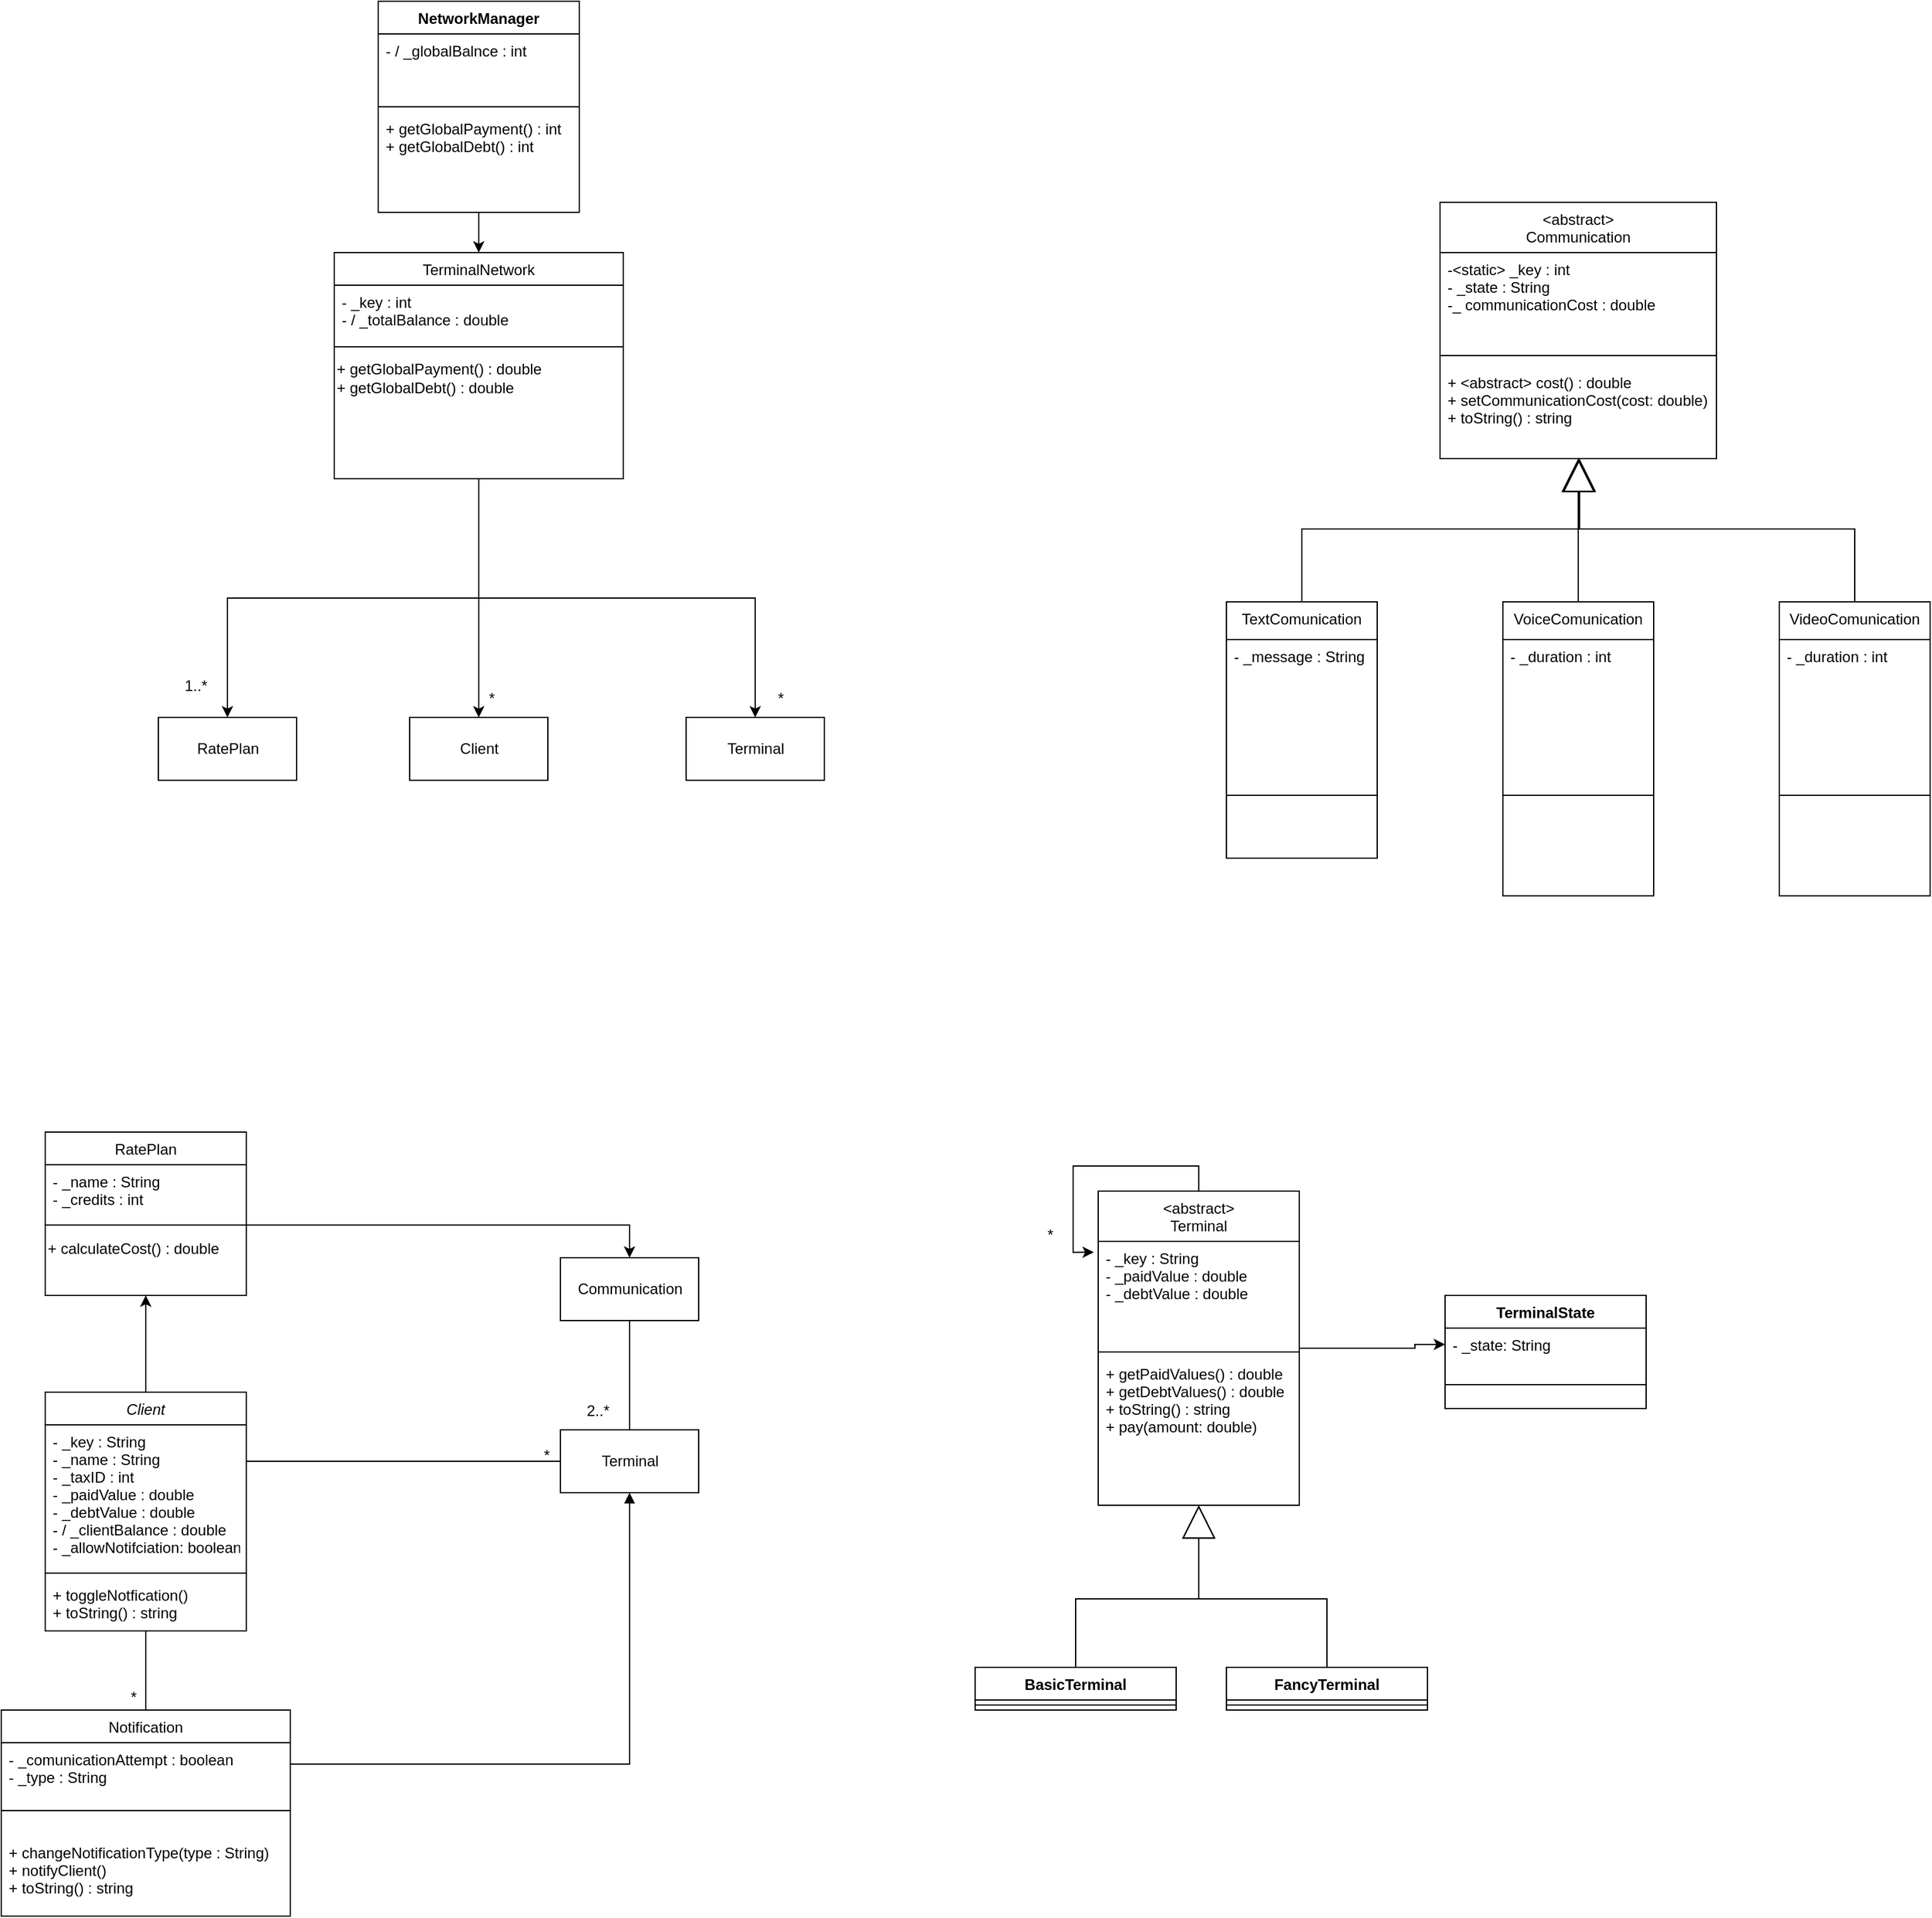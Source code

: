 <mxfile version="20.4.0" type="device"><diagram id="C5RBs43oDa-KdzZeNtuy" name="Page-1"><mxGraphModel dx="2334" dy="2444" grid="1" gridSize="10" guides="1" tooltips="1" connect="1" arrows="1" fold="1" page="1" pageScale="1" pageWidth="827" pageHeight="1169" math="0" shadow="0"><root><mxCell id="WIyWlLk6GJQsqaUBKTNV-0"/><mxCell id="WIyWlLk6GJQsqaUBKTNV-1" parent="WIyWlLk6GJQsqaUBKTNV-0"/><mxCell id="fKWPEHJeBh0T0BMoyLXq-13" style="edgeStyle=orthogonalEdgeStyle;rounded=0;orthogonalLoop=1;jettySize=auto;html=1;exitX=0.5;exitY=0;exitDx=0;exitDy=0;entryX=0.5;entryY=1;entryDx=0;entryDy=0;startArrow=none;startFill=0;endArrow=classic;endFill=1;startSize=24;endSize=6;targetPerimeterSpacing=15;" edge="1" parent="WIyWlLk6GJQsqaUBKTNV-1" source="zkfFHV4jXpPFQw0GAbJ--0" target="zkfFHV4jXpPFQw0GAbJ--13"><mxGeometry relative="1" as="geometry"/></mxCell><mxCell id="fKWPEHJeBh0T0BMoyLXq-64" style="edgeStyle=orthogonalEdgeStyle;rounded=0;orthogonalLoop=1;jettySize=auto;html=1;entryX=0.5;entryY=0;entryDx=0;entryDy=0;startArrow=none;startFill=0;endArrow=none;endFill=0;startSize=24;endSize=6;targetPerimeterSpacing=15;" edge="1" parent="WIyWlLk6GJQsqaUBKTNV-1" source="zkfFHV4jXpPFQw0GAbJ--0" target="mvYompF2jQGC7kqWTAEV-3"><mxGeometry relative="1" as="geometry"/></mxCell><mxCell id="zkfFHV4jXpPFQw0GAbJ--0" value="Client" style="swimlane;fontStyle=2;align=center;verticalAlign=top;childLayout=stackLayout;horizontal=1;startSize=26;horizontalStack=0;resizeParent=1;resizeLast=0;collapsible=1;marginBottom=0;rounded=0;shadow=0;strokeWidth=1;" parent="WIyWlLk6GJQsqaUBKTNV-1" vertex="1"><mxGeometry x="380" y="187" width="160" height="190" as="geometry"><mxRectangle x="230" y="140" width="160" height="26" as="alternateBounds"/></mxGeometry></mxCell><mxCell id="zkfFHV4jXpPFQw0GAbJ--1" value="- _key : String&#10;- _name : String&#10;- _taxID : int&#10;- _paidValue : double&#10;- _debtValue : double&#10;- / _clientBalance : double&#10;- _allowNotifciation: boolean" style="text;align=left;verticalAlign=top;spacingLeft=4;spacingRight=4;overflow=hidden;rotatable=0;points=[[0,0.5],[1,0.5]];portConstraint=eastwest;" parent="zkfFHV4jXpPFQw0GAbJ--0" vertex="1"><mxGeometry y="26" width="160" height="114" as="geometry"/></mxCell><mxCell id="zkfFHV4jXpPFQw0GAbJ--4" value="" style="line;html=1;strokeWidth=1;align=left;verticalAlign=middle;spacingTop=-1;spacingLeft=3;spacingRight=3;rotatable=0;labelPosition=right;points=[];portConstraint=eastwest;" parent="zkfFHV4jXpPFQw0GAbJ--0" vertex="1"><mxGeometry y="140" width="160" height="8" as="geometry"/></mxCell><mxCell id="zkfFHV4jXpPFQw0GAbJ--5" value="+ toggleNotfication()&#10;+ toString() : string" style="text;align=left;verticalAlign=top;spacingLeft=4;spacingRight=4;overflow=hidden;rotatable=0;points=[[0,0.5],[1,0.5]];portConstraint=eastwest;" parent="zkfFHV4jXpPFQw0GAbJ--0" vertex="1"><mxGeometry y="148" width="160" height="42" as="geometry"/></mxCell><mxCell id="zkfFHV4jXpPFQw0GAbJ--13" value="RatePlan" style="swimlane;fontStyle=0;align=center;verticalAlign=top;childLayout=stackLayout;horizontal=1;startSize=26;horizontalStack=0;resizeParent=1;resizeLast=0;collapsible=1;marginBottom=0;rounded=0;shadow=0;strokeWidth=1;" parent="WIyWlLk6GJQsqaUBKTNV-1" vertex="1"><mxGeometry x="380" y="-20" width="160" height="130" as="geometry"><mxRectangle x="340" y="380" width="170" height="26" as="alternateBounds"/></mxGeometry></mxCell><mxCell id="zkfFHV4jXpPFQw0GAbJ--14" value="- _name : String&#10;- _credits : int" style="text;align=left;verticalAlign=top;spacingLeft=4;spacingRight=4;overflow=hidden;rotatable=0;points=[[0,0.5],[1,0.5]];portConstraint=eastwest;" parent="zkfFHV4jXpPFQw0GAbJ--13" vertex="1"><mxGeometry y="26" width="160" height="44" as="geometry"/></mxCell><mxCell id="zkfFHV4jXpPFQw0GAbJ--15" value="" style="line;html=1;strokeWidth=1;align=left;verticalAlign=middle;spacingTop=-1;spacingLeft=3;spacingRight=3;rotatable=0;labelPosition=right;points=[];portConstraint=eastwest;" parent="zkfFHV4jXpPFQw0GAbJ--13" vertex="1"><mxGeometry y="70" width="160" height="8" as="geometry"/></mxCell><mxCell id="TjBHs6pR5-32JZ_A8oHb-2" value="+ calculateCost() : double" style="text;html=1;align=left;verticalAlign=middle;resizable=0;points=[];autosize=1;strokeColor=none;fillColor=none;" parent="zkfFHV4jXpPFQw0GAbJ--13" vertex="1"><mxGeometry y="78" width="160" height="30" as="geometry"/></mxCell><mxCell id="fKWPEHJeBh0T0BMoyLXq-11" style="edgeStyle=orthogonalEdgeStyle;rounded=0;orthogonalLoop=1;jettySize=auto;html=1;exitX=0.5;exitY=1;exitDx=0;exitDy=0;startSize=24;startArrow=block;startFill=0;endArrow=none;endFill=0;" edge="1" parent="WIyWlLk6GJQsqaUBKTNV-1" source="zkfFHV4jXpPFQw0GAbJ--17" target="o7xXfUlEz9aexgcVBRNm-12"><mxGeometry relative="1" as="geometry"/></mxCell><mxCell id="fKWPEHJeBh0T0BMoyLXq-12" style="edgeStyle=orthogonalEdgeStyle;rounded=0;orthogonalLoop=1;jettySize=auto;html=1;exitX=0.5;exitY=1;exitDx=0;exitDy=0;startArrow=block;startFill=0;endArrow=none;endFill=0;endSize=6;startSize=24;" edge="1" parent="WIyWlLk6GJQsqaUBKTNV-1" source="zkfFHV4jXpPFQw0GAbJ--17" target="o7xXfUlEz9aexgcVBRNm-16"><mxGeometry relative="1" as="geometry"/></mxCell><mxCell id="fKWPEHJeBh0T0BMoyLXq-66" style="edgeStyle=orthogonalEdgeStyle;rounded=0;orthogonalLoop=1;jettySize=auto;html=1;entryX=0;entryY=0.5;entryDx=0;entryDy=0;startArrow=none;startFill=0;endArrow=classic;endFill=1;startSize=24;endSize=6;targetPerimeterSpacing=15;" edge="1" parent="WIyWlLk6GJQsqaUBKTNV-1" source="zkfFHV4jXpPFQw0GAbJ--17" target="o7xXfUlEz9aexgcVBRNm-35"><mxGeometry relative="1" as="geometry"><Array as="points"><mxPoint x="1470" y="152"/></Array></mxGeometry></mxCell><mxCell id="zkfFHV4jXpPFQw0GAbJ--17" value="&lt;abstract&gt;&#10;Terminal" style="swimlane;fontStyle=0;align=center;verticalAlign=top;childLayout=stackLayout;horizontal=1;startSize=40;horizontalStack=0;resizeParent=1;resizeLast=0;collapsible=1;marginBottom=0;rounded=0;shadow=0;strokeWidth=1;" parent="WIyWlLk6GJQsqaUBKTNV-1" vertex="1"><mxGeometry x="1218" y="27" width="160" height="250" as="geometry"><mxRectangle x="550" y="140" width="160" height="26" as="alternateBounds"/></mxGeometry></mxCell><mxCell id="zkfFHV4jXpPFQw0GAbJ--18" value="- _key : String&#10;- _paidValue : double&#10;- _debtValue : double&#10;&#10;" style="text;align=left;verticalAlign=top;spacingLeft=4;spacingRight=4;overflow=hidden;rotatable=0;points=[[0,0.5],[1,0.5]];portConstraint=eastwest;" parent="zkfFHV4jXpPFQw0GAbJ--17" vertex="1"><mxGeometry y="40" width="160" height="84" as="geometry"/></mxCell><mxCell id="zkfFHV4jXpPFQw0GAbJ--23" value="" style="line;html=1;strokeWidth=1;align=left;verticalAlign=middle;spacingTop=-1;spacingLeft=3;spacingRight=3;rotatable=0;labelPosition=right;points=[];portConstraint=eastwest;" parent="zkfFHV4jXpPFQw0GAbJ--17" vertex="1"><mxGeometry y="124" width="160" height="8" as="geometry"/></mxCell><mxCell id="zkfFHV4jXpPFQw0GAbJ--24" value="+ getPaidValues() : double&#10;+ getDebtValues() : double&#10;+ toString() : string&#10;+ pay(amount: double)" style="text;align=left;verticalAlign=top;spacingLeft=4;spacingRight=4;overflow=hidden;rotatable=0;points=[[0,0.5],[1,0.5]];portConstraint=eastwest;" parent="zkfFHV4jXpPFQw0GAbJ--17" vertex="1"><mxGeometry y="132" width="160" height="112" as="geometry"/></mxCell><mxCell id="o7xXfUlEz9aexgcVBRNm-1" style="edgeStyle=orthogonalEdgeStyle;rounded=0;orthogonalLoop=1;jettySize=auto;html=1;entryX=-0.022;entryY=0.103;entryDx=0;entryDy=0;entryPerimeter=0;" parent="zkfFHV4jXpPFQw0GAbJ--17" source="zkfFHV4jXpPFQw0GAbJ--17" target="zkfFHV4jXpPFQw0GAbJ--18" edge="1"><mxGeometry relative="1" as="geometry"/></mxCell><mxCell id="zkfFHV4jXpPFQw0GAbJ--26" value="" style="endArrow=none;shadow=0;strokeWidth=1;rounded=0;endFill=0;edgeStyle=elbowEdgeStyle;elbow=vertical;entryX=0;entryY=0.5;entryDx=0;entryDy=0;" parent="WIyWlLk6GJQsqaUBKTNV-1" source="zkfFHV4jXpPFQw0GAbJ--0" target="fKWPEHJeBh0T0BMoyLXq-61" edge="1"><mxGeometry x="0.5" y="41" relative="1" as="geometry"><mxPoint x="380" y="192" as="sourcePoint"/><mxPoint x="540" y="192" as="targetPoint"/><mxPoint x="-40" y="32" as="offset"/></mxGeometry></mxCell><mxCell id="zkfFHV4jXpPFQw0GAbJ--28" value="*" style="resizable=0;align=right;verticalAlign=bottom;labelBackgroundColor=none;fontSize=12;" parent="zkfFHV4jXpPFQw0GAbJ--26" connectable="0" vertex="1"><mxGeometry x="1" relative="1" as="geometry"><mxPoint x="-7" y="4" as="offset"/></mxGeometry></mxCell><mxCell id="mvYompF2jQGC7kqWTAEV-3" value="Notification" style="swimlane;fontStyle=0;align=center;verticalAlign=top;childLayout=stackLayout;horizontal=1;startSize=26;horizontalStack=0;resizeParent=1;resizeLast=0;collapsible=1;marginBottom=0;rounded=0;shadow=0;strokeWidth=1;" parent="WIyWlLk6GJQsqaUBKTNV-1" vertex="1"><mxGeometry x="345" y="440" width="230" height="164" as="geometry"><mxRectangle x="340" y="380" width="170" height="26" as="alternateBounds"/></mxGeometry></mxCell><mxCell id="mvYompF2jQGC7kqWTAEV-4" value="- _comunicationAttempt : boolean&#10;- _type : String" style="text;align=left;verticalAlign=top;spacingLeft=4;spacingRight=4;overflow=hidden;rotatable=0;points=[[0,0.5],[1,0.5]];portConstraint=eastwest;" parent="mvYompF2jQGC7kqWTAEV-3" vertex="1"><mxGeometry y="26" width="230" height="34" as="geometry"/></mxCell><mxCell id="mvYompF2jQGC7kqWTAEV-5" value="" style="line;html=1;strokeWidth=1;align=left;verticalAlign=middle;spacingTop=-1;spacingLeft=3;spacingRight=3;rotatable=0;labelPosition=right;points=[];portConstraint=eastwest;" parent="mvYompF2jQGC7kqWTAEV-3" vertex="1"><mxGeometry y="60" width="230" height="40" as="geometry"/></mxCell><mxCell id="mvYompF2jQGC7kqWTAEV-32" value="+ changeNotificationType(type : String)&#10;+ notifyClient()&#10;+ toString() : string&#10;" style="text;align=left;verticalAlign=top;spacingLeft=4;spacingRight=4;overflow=hidden;rotatable=0;points=[[0,0.5],[1,0.5]];portConstraint=eastwest;" parent="mvYompF2jQGC7kqWTAEV-3" vertex="1"><mxGeometry y="100" width="230" height="50" as="geometry"/></mxCell><mxCell id="fKWPEHJeBh0T0BMoyLXq-6" style="edgeStyle=orthogonalEdgeStyle;rounded=0;orthogonalLoop=1;jettySize=auto;html=1;exitX=0.5;exitY=1;exitDx=0;exitDy=0;entryX=0.5;entryY=0;entryDx=0;entryDy=0;" edge="1" parent="WIyWlLk6GJQsqaUBKTNV-1" source="mvYompF2jQGC7kqWTAEV-15" target="fKWPEHJeBh0T0BMoyLXq-3"><mxGeometry relative="1" as="geometry"/></mxCell><mxCell id="fKWPEHJeBh0T0BMoyLXq-7" style="edgeStyle=orthogonalEdgeStyle;rounded=0;orthogonalLoop=1;jettySize=auto;html=1;exitX=0.5;exitY=1;exitDx=0;exitDy=0;" edge="1" parent="WIyWlLk6GJQsqaUBKTNV-1" source="mvYompF2jQGC7kqWTAEV-15" target="fKWPEHJeBh0T0BMoyLXq-2"><mxGeometry relative="1" as="geometry"><Array as="points"><mxPoint x="725" y="-400"/><mxPoint x="725" y="-400"/></Array></mxGeometry></mxCell><mxCell id="fKWPEHJeBh0T0BMoyLXq-8" style="edgeStyle=orthogonalEdgeStyle;rounded=0;orthogonalLoop=1;jettySize=auto;html=1;exitX=0.5;exitY=1;exitDx=0;exitDy=0;" edge="1" parent="WIyWlLk6GJQsqaUBKTNV-1" source="mvYompF2jQGC7kqWTAEV-15" target="fKWPEHJeBh0T0BMoyLXq-4"><mxGeometry relative="1" as="geometry"/></mxCell><mxCell id="mvYompF2jQGC7kqWTAEV-15" value="TerminalNetwork" style="swimlane;fontStyle=0;align=center;verticalAlign=top;childLayout=stackLayout;horizontal=1;startSize=26;horizontalStack=0;resizeParent=1;resizeLast=0;collapsible=1;marginBottom=0;rounded=0;shadow=0;strokeWidth=1;" parent="WIyWlLk6GJQsqaUBKTNV-1" vertex="1"><mxGeometry x="610" y="-720" width="230" height="180" as="geometry"><mxRectangle x="340" y="380" width="170" height="26" as="alternateBounds"/></mxGeometry></mxCell><mxCell id="o7xXfUlEz9aexgcVBRNm-56" value="- _key : int&#10;- / _totalBalance : double&#10;" style="text;align=left;verticalAlign=top;spacingLeft=4;spacingRight=4;overflow=hidden;rotatable=0;points=[[0,0.5],[1,0.5]];portConstraint=eastwest;" parent="mvYompF2jQGC7kqWTAEV-15" vertex="1"><mxGeometry y="26" width="230" height="44" as="geometry"/></mxCell><mxCell id="mvYompF2jQGC7kqWTAEV-17" value="" style="line;html=1;strokeWidth=1;align=left;verticalAlign=middle;spacingTop=-1;spacingLeft=3;spacingRight=3;rotatable=0;labelPosition=right;points=[];portConstraint=eastwest;" parent="mvYompF2jQGC7kqWTAEV-15" vertex="1"><mxGeometry y="70" width="230" height="10" as="geometry"/></mxCell><mxCell id="o7xXfUlEz9aexgcVBRNm-55" value="+ getGlobalPayment() : double&lt;br&gt;+ getGlobalDebt() : double" style="text;html=1;strokeColor=none;fillColor=none;align=left;verticalAlign=middle;whiteSpace=wrap;rounded=0;" parent="mvYompF2jQGC7kqWTAEV-15" vertex="1"><mxGeometry y="80" width="230" height="40" as="geometry"/></mxCell><mxCell id="mvYompF2jQGC7kqWTAEV-28" style="edgeStyle=orthogonalEdgeStyle;rounded=0;orthogonalLoop=1;jettySize=auto;html=1;entryX=0.5;entryY=1;entryDx=0;entryDy=0;endArrow=block;endFill=1;" parent="WIyWlLk6GJQsqaUBKTNV-1" source="mvYompF2jQGC7kqWTAEV-4" target="fKWPEHJeBh0T0BMoyLXq-61" edge="1"><mxGeometry relative="1" as="geometry"/></mxCell><mxCell id="mvYompF2jQGC7kqWTAEV-29" value="*" style="text;html=1;align=center;verticalAlign=middle;resizable=0;points=[];autosize=1;strokeColor=none;fillColor=none;" parent="WIyWlLk6GJQsqaUBKTNV-1" vertex="1"><mxGeometry x="440" y="420" width="20" height="20" as="geometry"/></mxCell><mxCell id="o7xXfUlEz9aexgcVBRNm-3" value="*" style="text;html=1;strokeColor=none;fillColor=none;align=center;verticalAlign=middle;whiteSpace=wrap;rounded=0;" parent="WIyWlLk6GJQsqaUBKTNV-1" vertex="1"><mxGeometry x="1150" y="47" width="60" height="30" as="geometry"/></mxCell><mxCell id="o7xXfUlEz9aexgcVBRNm-9" style="edgeStyle=orthogonalEdgeStyle;rounded=0;orthogonalLoop=1;jettySize=auto;html=1;entryX=0.5;entryY=0;entryDx=0;entryDy=0;" parent="WIyWlLk6GJQsqaUBKTNV-1" source="o7xXfUlEz9aexgcVBRNm-5" edge="1" target="mvYompF2jQGC7kqWTAEV-15"><mxGeometry relative="1" as="geometry"><mxPoint x="1065" y="-790" as="targetPoint"/><Array as="points"><mxPoint x="725" y="-806"/></Array></mxGeometry></mxCell><mxCell id="o7xXfUlEz9aexgcVBRNm-5" value="NetworkManager" style="swimlane;fontStyle=1;align=center;verticalAlign=top;childLayout=stackLayout;horizontal=1;startSize=26;horizontalStack=0;resizeParent=1;resizeParentMax=0;resizeLast=0;collapsible=1;marginBottom=0;" parent="WIyWlLk6GJQsqaUBKTNV-1" vertex="1"><mxGeometry x="645" y="-920" width="160" height="168" as="geometry"/></mxCell><mxCell id="o7xXfUlEz9aexgcVBRNm-6" value="- / _globalBalnce : int" style="text;strokeColor=none;fillColor=none;align=left;verticalAlign=top;spacingLeft=4;spacingRight=4;overflow=hidden;rotatable=0;points=[[0,0.5],[1,0.5]];portConstraint=eastwest;" parent="o7xXfUlEz9aexgcVBRNm-5" vertex="1"><mxGeometry y="26" width="160" height="54" as="geometry"/></mxCell><mxCell id="o7xXfUlEz9aexgcVBRNm-7" value="" style="line;strokeWidth=1;fillColor=none;align=left;verticalAlign=middle;spacingTop=-1;spacingLeft=3;spacingRight=3;rotatable=0;labelPosition=right;points=[];portConstraint=eastwest;strokeColor=inherit;" parent="o7xXfUlEz9aexgcVBRNm-5" vertex="1"><mxGeometry y="80" width="160" height="8" as="geometry"/></mxCell><mxCell id="o7xXfUlEz9aexgcVBRNm-8" value="+ getGlobalPayment() : int&#10;+ getGlobalDebt() : int" style="text;strokeColor=none;fillColor=none;align=left;verticalAlign=top;spacingLeft=4;spacingRight=4;overflow=hidden;rotatable=0;points=[[0,0.5],[1,0.5]];portConstraint=eastwest;" parent="o7xXfUlEz9aexgcVBRNm-5" vertex="1"><mxGeometry y="88" width="160" height="80" as="geometry"/></mxCell><mxCell id="o7xXfUlEz9aexgcVBRNm-12" value="BasicTerminal" style="swimlane;fontStyle=1;align=center;verticalAlign=top;childLayout=stackLayout;horizontal=1;startSize=26;horizontalStack=0;resizeParent=1;resizeParentMax=0;resizeLast=0;collapsible=1;marginBottom=0;" parent="WIyWlLk6GJQsqaUBKTNV-1" vertex="1"><mxGeometry x="1120" y="406" width="160" height="34" as="geometry"/></mxCell><mxCell id="o7xXfUlEz9aexgcVBRNm-14" value="" style="line;strokeWidth=1;fillColor=none;align=left;verticalAlign=middle;spacingTop=-1;spacingLeft=3;spacingRight=3;rotatable=0;labelPosition=right;points=[];portConstraint=eastwest;strokeColor=inherit;" parent="o7xXfUlEz9aexgcVBRNm-12" vertex="1"><mxGeometry y="26" width="160" height="8" as="geometry"/></mxCell><mxCell id="o7xXfUlEz9aexgcVBRNm-16" value="FancyTerminal" style="swimlane;fontStyle=1;align=center;verticalAlign=top;childLayout=stackLayout;horizontal=1;startSize=26;horizontalStack=0;resizeParent=1;resizeParentMax=0;resizeLast=0;collapsible=1;marginBottom=0;" parent="WIyWlLk6GJQsqaUBKTNV-1" vertex="1"><mxGeometry x="1320" y="406" width="160" height="34" as="geometry"/></mxCell><mxCell id="o7xXfUlEz9aexgcVBRNm-18" value="" style="line;strokeWidth=1;fillColor=none;align=left;verticalAlign=middle;spacingTop=-1;spacingLeft=3;spacingRight=3;rotatable=0;labelPosition=right;points=[];portConstraint=eastwest;strokeColor=inherit;" parent="o7xXfUlEz9aexgcVBRNm-16" vertex="1"><mxGeometry y="26" width="160" height="8" as="geometry"/></mxCell><mxCell id="o7xXfUlEz9aexgcVBRNm-29" value="" style="endArrow=none;html=1;rounded=0;entryX=1;entryY=0.5;entryDx=0;entryDy=0;exitX=0.5;exitY=1;exitDx=0;exitDy=0;" parent="WIyWlLk6GJQsqaUBKTNV-1" source="zkfFHV4jXpPFQw0GAbJ--17" edge="1"><mxGeometry width="50" height="50" relative="1" as="geometry"><mxPoint x="1298" y="277" as="sourcePoint"/><mxPoint x="1305" y="277" as="targetPoint"/><Array as="points"/></mxGeometry></mxCell><mxCell id="o7xXfUlEz9aexgcVBRNm-32" value="2..*" style="text;html=1;strokeColor=none;fillColor=none;align=center;verticalAlign=middle;whiteSpace=wrap;rounded=0;" parent="WIyWlLk6GJQsqaUBKTNV-1" vertex="1"><mxGeometry x="790" y="187" width="60" height="30" as="geometry"/></mxCell><mxCell id="o7xXfUlEz9aexgcVBRNm-34" value="TerminalState" style="swimlane;fontStyle=1;align=center;verticalAlign=top;childLayout=stackLayout;horizontal=1;startSize=26;horizontalStack=0;resizeParent=1;resizeParentMax=0;resizeLast=0;collapsible=1;marginBottom=0;" parent="WIyWlLk6GJQsqaUBKTNV-1" vertex="1"><mxGeometry x="1494" y="110" width="160" height="90" as="geometry"/></mxCell><mxCell id="o7xXfUlEz9aexgcVBRNm-35" value="- _state: String" style="text;strokeColor=none;fillColor=none;align=left;verticalAlign=top;spacingLeft=4;spacingRight=4;overflow=hidden;rotatable=0;points=[[0,0.5],[1,0.5]];portConstraint=eastwest;" parent="o7xXfUlEz9aexgcVBRNm-34" vertex="1"><mxGeometry y="26" width="160" height="26" as="geometry"/></mxCell><mxCell id="o7xXfUlEz9aexgcVBRNm-36" value="" style="line;strokeWidth=1;fillColor=none;align=left;verticalAlign=middle;spacingTop=-1;spacingLeft=3;spacingRight=3;rotatable=0;labelPosition=right;points=[];portConstraint=eastwest;strokeColor=inherit;" parent="o7xXfUlEz9aexgcVBRNm-34" vertex="1"><mxGeometry y="52" width="160" height="38" as="geometry"/></mxCell><mxCell id="o7xXfUlEz9aexgcVBRNm-41" value="1..*" style="text;html=1;strokeColor=none;fillColor=none;align=center;verticalAlign=middle;whiteSpace=wrap;rounded=0;" parent="WIyWlLk6GJQsqaUBKTNV-1" vertex="1"><mxGeometry x="470" y="-390" width="60" height="30" as="geometry"/></mxCell><mxCell id="TjBHs6pR5-32JZ_A8oHb-3" value="*" style="text;html=1;align=center;verticalAlign=middle;resizable=0;points=[];autosize=1;strokeColor=none;fillColor=none;" parent="WIyWlLk6GJQsqaUBKTNV-1" vertex="1"><mxGeometry x="720" y="-380" width="30" height="30" as="geometry"/></mxCell><mxCell id="TjBHs6pR5-32JZ_A8oHb-4" value="*" style="text;html=1;align=center;verticalAlign=middle;resizable=0;points=[];autosize=1;strokeColor=none;fillColor=none;" parent="WIyWlLk6GJQsqaUBKTNV-1" vertex="1"><mxGeometry x="950" y="-380" width="30" height="30" as="geometry"/></mxCell><mxCell id="fKWPEHJeBh0T0BMoyLXq-2" value="Client" style="html=1;" vertex="1" parent="WIyWlLk6GJQsqaUBKTNV-1"><mxGeometry x="670" y="-350" width="110" height="50" as="geometry"/></mxCell><mxCell id="fKWPEHJeBh0T0BMoyLXq-3" value="RatePlan" style="html=1;" vertex="1" parent="WIyWlLk6GJQsqaUBKTNV-1"><mxGeometry x="470" y="-350" width="110" height="50" as="geometry"/></mxCell><mxCell id="fKWPEHJeBh0T0BMoyLXq-4" value="Terminal" style="html=1;" vertex="1" parent="WIyWlLk6GJQsqaUBKTNV-1"><mxGeometry x="890" y="-350" width="110" height="50" as="geometry"/></mxCell><mxCell id="fKWPEHJeBh0T0BMoyLXq-58" style="edgeStyle=orthogonalEdgeStyle;rounded=0;orthogonalLoop=1;jettySize=auto;html=1;entryX=0.5;entryY=0;entryDx=0;entryDy=0;startArrow=block;startFill=0;endArrow=none;endFill=0;startSize=24;endSize=6;targetPerimeterSpacing=15;" edge="1" parent="WIyWlLk6GJQsqaUBKTNV-1" source="fKWPEHJeBh0T0BMoyLXq-35" target="fKWPEHJeBh0T0BMoyLXq-42"><mxGeometry relative="1" as="geometry"/></mxCell><mxCell id="fKWPEHJeBh0T0BMoyLXq-59" style="edgeStyle=orthogonalEdgeStyle;rounded=0;orthogonalLoop=1;jettySize=auto;html=1;entryX=0.5;entryY=0;entryDx=0;entryDy=0;startArrow=block;startFill=0;endArrow=none;endFill=0;startSize=24;endSize=6;targetPerimeterSpacing=15;" edge="1" parent="WIyWlLk6GJQsqaUBKTNV-1" source="fKWPEHJeBh0T0BMoyLXq-38" target="fKWPEHJeBh0T0BMoyLXq-45"><mxGeometry relative="1" as="geometry"><Array as="points"><mxPoint x="1601" y="-500"/><mxPoint x="1820" y="-500"/></Array></mxGeometry></mxCell><mxCell id="fKWPEHJeBh0T0BMoyLXq-60" style="edgeStyle=orthogonalEdgeStyle;rounded=0;orthogonalLoop=1;jettySize=auto;html=1;entryX=0.5;entryY=0;entryDx=0;entryDy=0;startArrow=block;startFill=0;endArrow=none;endFill=0;startSize=24;endSize=6;targetPerimeterSpacing=15;" edge="1" parent="WIyWlLk6GJQsqaUBKTNV-1" source="fKWPEHJeBh0T0BMoyLXq-35" target="fKWPEHJeBh0T0BMoyLXq-39"><mxGeometry relative="1" as="geometry"><Array as="points"><mxPoint x="1600" y="-500"/><mxPoint x="1380" y="-500"/></Array></mxGeometry></mxCell><mxCell id="fKWPEHJeBh0T0BMoyLXq-35" value="&lt;abstract&gt;&#10;Communication" style="swimlane;fontStyle=0;align=center;verticalAlign=top;childLayout=stackLayout;horizontal=1;startSize=40;horizontalStack=0;resizeParent=1;resizeLast=0;collapsible=1;marginBottom=0;rounded=0;shadow=0;strokeWidth=1;" vertex="1" parent="WIyWlLk6GJQsqaUBKTNV-1"><mxGeometry x="1490" y="-760" width="220" height="204" as="geometry"><mxRectangle x="340" y="380" width="170" height="26" as="alternateBounds"/></mxGeometry></mxCell><mxCell id="fKWPEHJeBh0T0BMoyLXq-36" value="-&lt;static&gt; _key : int&#10;- _state : String&#10;-_ communicationCost : double" style="text;align=left;verticalAlign=top;spacingLeft=4;spacingRight=4;overflow=hidden;rotatable=0;points=[[0,0.5],[1,0.5]];portConstraint=eastwest;" vertex="1" parent="fKWPEHJeBh0T0BMoyLXq-35"><mxGeometry y="40" width="220" height="74" as="geometry"/></mxCell><mxCell id="fKWPEHJeBh0T0BMoyLXq-37" value="" style="line;html=1;strokeWidth=1;align=left;verticalAlign=middle;spacingTop=-1;spacingLeft=3;spacingRight=3;rotatable=0;labelPosition=right;points=[];portConstraint=eastwest;" vertex="1" parent="fKWPEHJeBh0T0BMoyLXq-35"><mxGeometry y="114" width="220" height="16" as="geometry"/></mxCell><mxCell id="fKWPEHJeBh0T0BMoyLXq-38" value="+ &lt;abstract&gt; cost() : double&#10;+ setCommunicationCost(cost: double)&#10;+ toString() : string" style="text;align=left;verticalAlign=top;spacingLeft=4;spacingRight=4;overflow=hidden;rotatable=0;points=[[0,0.5],[1,0.5]];portConstraint=eastwest;" vertex="1" parent="fKWPEHJeBh0T0BMoyLXq-35"><mxGeometry y="130" width="220" height="74" as="geometry"/></mxCell><mxCell id="fKWPEHJeBh0T0BMoyLXq-39" value="TextComunication" style="swimlane;fontStyle=0;align=center;verticalAlign=top;childLayout=stackLayout;horizontal=1;startSize=30;horizontalStack=0;resizeParent=1;resizeLast=0;collapsible=1;marginBottom=0;rounded=0;shadow=0;strokeWidth=1;" vertex="1" parent="WIyWlLk6GJQsqaUBKTNV-1"><mxGeometry x="1320" y="-442" width="120" height="204" as="geometry"><mxRectangle x="1030" y="100" width="170" height="26" as="alternateBounds"/></mxGeometry></mxCell><mxCell id="fKWPEHJeBh0T0BMoyLXq-40" value="- _message : String" style="text;align=left;verticalAlign=top;spacingLeft=4;spacingRight=4;overflow=hidden;rotatable=0;points=[[0,0.5],[1,0.5]];portConstraint=eastwest;" vertex="1" parent="fKWPEHJeBh0T0BMoyLXq-39"><mxGeometry y="30" width="120" height="74" as="geometry"/></mxCell><mxCell id="fKWPEHJeBh0T0BMoyLXq-41" value="" style="line;html=1;strokeWidth=1;align=left;verticalAlign=middle;spacingTop=-1;spacingLeft=3;spacingRight=3;rotatable=0;labelPosition=right;points=[];portConstraint=eastwest;" vertex="1" parent="fKWPEHJeBh0T0BMoyLXq-39"><mxGeometry y="104" width="120" height="100" as="geometry"/></mxCell><mxCell id="fKWPEHJeBh0T0BMoyLXq-42" value="VoiceComunication" style="swimlane;fontStyle=0;align=center;verticalAlign=top;childLayout=stackLayout;horizontal=1;startSize=30;horizontalStack=0;resizeParent=1;resizeLast=0;collapsible=1;marginBottom=0;rounded=0;shadow=0;strokeWidth=1;" vertex="1" parent="WIyWlLk6GJQsqaUBKTNV-1"><mxGeometry x="1540" y="-442" width="120" height="234" as="geometry"><mxRectangle x="1210" y="100" width="170" height="26" as="alternateBounds"/></mxGeometry></mxCell><mxCell id="fKWPEHJeBh0T0BMoyLXq-43" value="- _duration : int" style="text;align=left;verticalAlign=top;spacingLeft=4;spacingRight=4;overflow=hidden;rotatable=0;points=[[0,0.5],[1,0.5]];portConstraint=eastwest;" vertex="1" parent="fKWPEHJeBh0T0BMoyLXq-42"><mxGeometry y="30" width="120" height="74" as="geometry"/></mxCell><mxCell id="fKWPEHJeBh0T0BMoyLXq-44" value="" style="line;html=1;strokeWidth=1;align=left;verticalAlign=middle;spacingTop=-1;spacingLeft=3;spacingRight=3;rotatable=0;labelPosition=right;points=[];portConstraint=eastwest;" vertex="1" parent="fKWPEHJeBh0T0BMoyLXq-42"><mxGeometry y="104" width="120" height="100" as="geometry"/></mxCell><mxCell id="fKWPEHJeBh0T0BMoyLXq-45" value="VideoComunication" style="swimlane;fontStyle=0;align=center;verticalAlign=top;childLayout=stackLayout;horizontal=1;startSize=30;horizontalStack=0;resizeParent=1;resizeLast=0;collapsible=1;marginBottom=0;rounded=0;shadow=0;strokeWidth=1;" vertex="1" parent="WIyWlLk6GJQsqaUBKTNV-1"><mxGeometry x="1760" y="-442" width="120" height="234" as="geometry"><mxRectangle x="1380" y="100" width="170" height="26" as="alternateBounds"/></mxGeometry></mxCell><mxCell id="fKWPEHJeBh0T0BMoyLXq-46" value="- _duration : int" style="text;align=left;verticalAlign=top;spacingLeft=4;spacingRight=4;overflow=hidden;rotatable=0;points=[[0,0.5],[1,0.5]];portConstraint=eastwest;" vertex="1" parent="fKWPEHJeBh0T0BMoyLXq-45"><mxGeometry y="30" width="120" height="74" as="geometry"/></mxCell><mxCell id="fKWPEHJeBh0T0BMoyLXq-47" value="" style="line;html=1;strokeWidth=1;align=left;verticalAlign=middle;spacingTop=-1;spacingLeft=3;spacingRight=3;rotatable=0;labelPosition=right;points=[];portConstraint=eastwest;" vertex="1" parent="fKWPEHJeBh0T0BMoyLXq-45"><mxGeometry y="104" width="120" height="100" as="geometry"/></mxCell><mxCell id="fKWPEHJeBh0T0BMoyLXq-62" style="edgeStyle=orthogonalEdgeStyle;rounded=0;orthogonalLoop=1;jettySize=auto;html=1;entryX=0.5;entryY=0;entryDx=0;entryDy=0;startArrow=none;startFill=0;endArrow=none;endFill=0;startSize=24;endSize=6;targetPerimeterSpacing=15;" edge="1" parent="WIyWlLk6GJQsqaUBKTNV-1" source="fKWPEHJeBh0T0BMoyLXq-54" target="fKWPEHJeBh0T0BMoyLXq-61"><mxGeometry relative="1" as="geometry"/></mxCell><mxCell id="fKWPEHJeBh0T0BMoyLXq-54" value="Communication" style="html=1;" vertex="1" parent="WIyWlLk6GJQsqaUBKTNV-1"><mxGeometry x="790" y="80" width="110" height="50" as="geometry"/></mxCell><mxCell id="fKWPEHJeBh0T0BMoyLXq-61" value="Terminal" style="html=1;" vertex="1" parent="WIyWlLk6GJQsqaUBKTNV-1"><mxGeometry x="790" y="217" width="110" height="50" as="geometry"/></mxCell><mxCell id="fKWPEHJeBh0T0BMoyLXq-63" style="edgeStyle=orthogonalEdgeStyle;rounded=0;orthogonalLoop=1;jettySize=auto;html=1;entryX=0.5;entryY=0;entryDx=0;entryDy=0;startArrow=none;startFill=0;endArrow=classic;endFill=1;startSize=24;endSize=6;targetPerimeterSpacing=15;" edge="1" parent="WIyWlLk6GJQsqaUBKTNV-1" source="zkfFHV4jXpPFQw0GAbJ--15" target="fKWPEHJeBh0T0BMoyLXq-54"><mxGeometry relative="1" as="geometry"/></mxCell></root></mxGraphModel></diagram></mxfile>